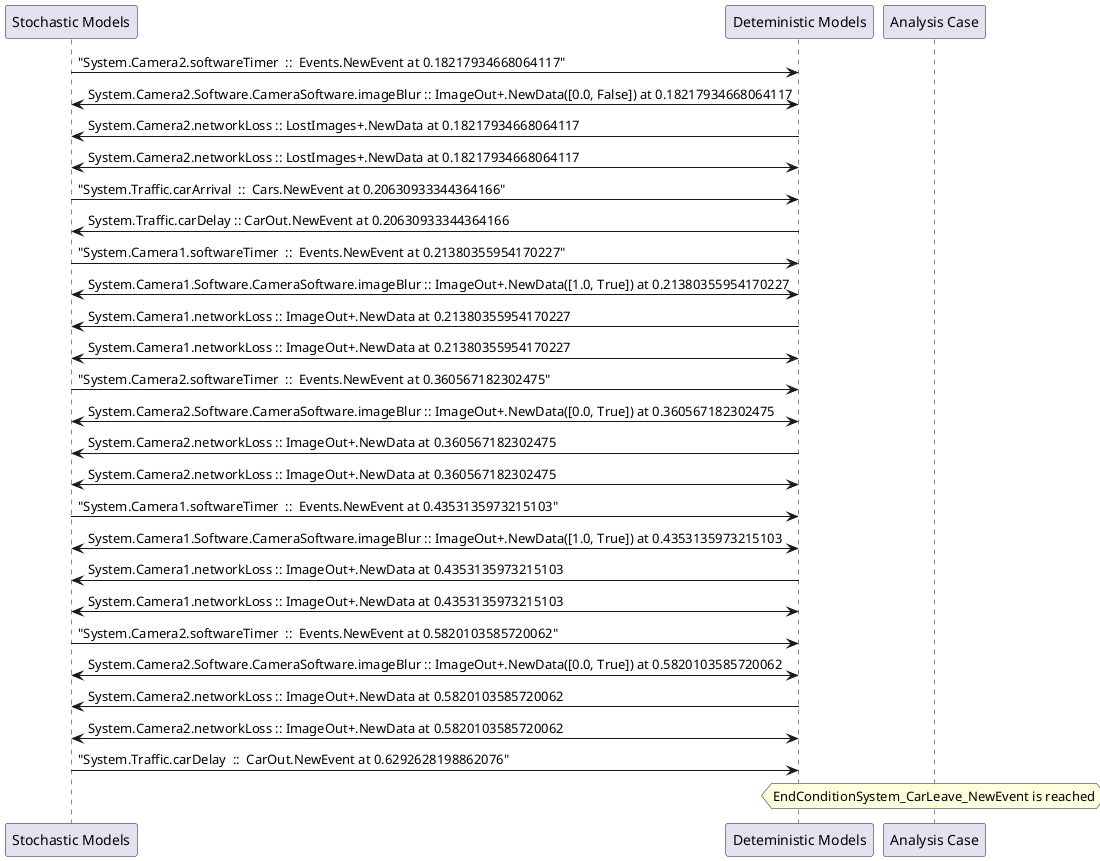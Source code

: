 
	@startuml
	participant "Stochastic Models" as stochmodel
	participant "Deteministic Models" as detmodel
	participant "Analysis Case" as analysis
	{20289_stop} stochmodel -> detmodel : "System.Camera2.softwareTimer  ::  Events.NewEvent at 0.18217934668064117"
detmodel <-> stochmodel : System.Camera2.Software.CameraSoftware.imageBlur :: ImageOut+.NewData([0.0, False]) at 0.18217934668064117
detmodel -> stochmodel : System.Camera2.networkLoss :: LostImages+.NewData at 0.18217934668064117
detmodel <-> stochmodel : System.Camera2.networkLoss :: LostImages+.NewData at 0.18217934668064117
{20304_stop} stochmodel -> detmodel : "System.Traffic.carArrival  ::  Cars.NewEvent at 0.20630933344364166"
{20312_start} detmodel -> stochmodel : System.Traffic.carDelay :: CarOut.NewEvent at 0.20630933344364166
{20274_stop} stochmodel -> detmodel : "System.Camera1.softwareTimer  ::  Events.NewEvent at 0.21380355954170227"
detmodel <-> stochmodel : System.Camera1.Software.CameraSoftware.imageBlur :: ImageOut+.NewData([1.0, True]) at 0.21380355954170227
detmodel -> stochmodel : System.Camera1.networkLoss :: ImageOut+.NewData at 0.21380355954170227
detmodel <-> stochmodel : System.Camera1.networkLoss :: ImageOut+.NewData at 0.21380355954170227
{20290_stop} stochmodel -> detmodel : "System.Camera2.softwareTimer  ::  Events.NewEvent at 0.360567182302475"
detmodel <-> stochmodel : System.Camera2.Software.CameraSoftware.imageBlur :: ImageOut+.NewData([0.0, True]) at 0.360567182302475
detmodel -> stochmodel : System.Camera2.networkLoss :: ImageOut+.NewData at 0.360567182302475
detmodel <-> stochmodel : System.Camera2.networkLoss :: ImageOut+.NewData at 0.360567182302475
{20275_stop} stochmodel -> detmodel : "System.Camera1.softwareTimer  ::  Events.NewEvent at 0.4353135973215103"
detmodel <-> stochmodel : System.Camera1.Software.CameraSoftware.imageBlur :: ImageOut+.NewData([1.0, True]) at 0.4353135973215103
detmodel -> stochmodel : System.Camera1.networkLoss :: ImageOut+.NewData at 0.4353135973215103
detmodel <-> stochmodel : System.Camera1.networkLoss :: ImageOut+.NewData at 0.4353135973215103
{20291_stop} stochmodel -> detmodel : "System.Camera2.softwareTimer  ::  Events.NewEvent at 0.5820103585720062"
detmodel <-> stochmodel : System.Camera2.Software.CameraSoftware.imageBlur :: ImageOut+.NewData([0.0, True]) at 0.5820103585720062
detmodel -> stochmodel : System.Camera2.networkLoss :: ImageOut+.NewData at 0.5820103585720062
detmodel <-> stochmodel : System.Camera2.networkLoss :: ImageOut+.NewData at 0.5820103585720062
{20312_stop} stochmodel -> detmodel : "System.Traffic.carDelay  ::  CarOut.NewEvent at 0.6292628198862076"
{20312_start} <-> {20312_stop} : delay
hnote over analysis 
EndConditionSystem_CarLeave_NewEvent is reached
endnote
@enduml